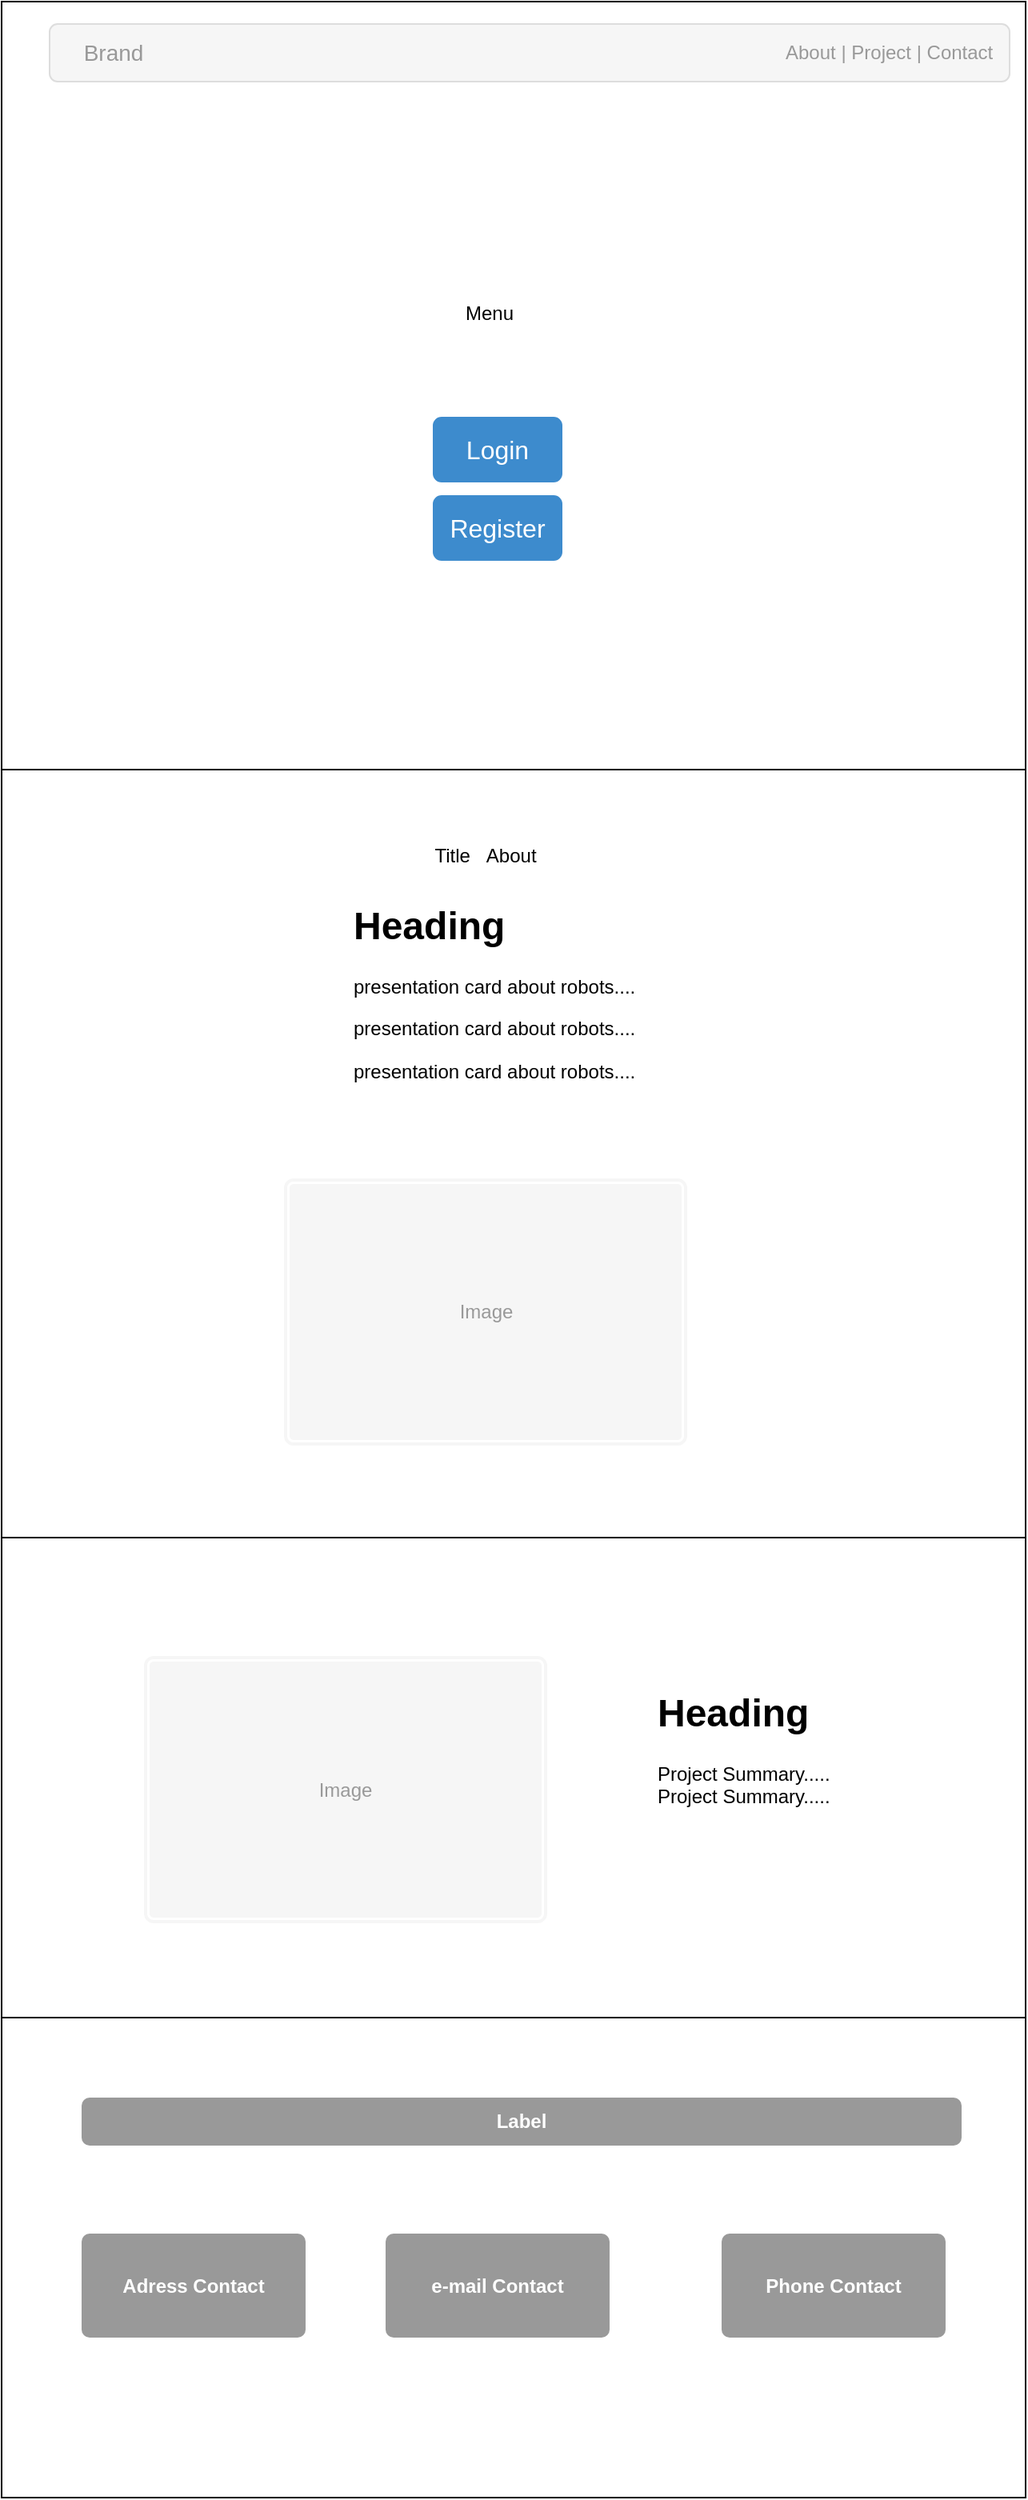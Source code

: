 <mxfile version="11.1.4" type="device"><diagram id="11BzM7WDpM3UscHTr1-S" name="Page-1"><mxGraphModel dx="868" dy="452" grid="1" gridSize="10" guides="1" tooltips="1" connect="1" arrows="1" fold="1" page="1" pageScale="1" pageWidth="827" pageHeight="1169" math="0" shadow="0"><root><mxCell id="0"/><mxCell id="1" parent="0"/><mxCell id="-e9iV_fZwkpKwQ7ADRdr-5" value="" style="rounded=0;whiteSpace=wrap;html=1;" vertex="1" parent="1"><mxGeometry x="120" y="40" width="640" height="480" as="geometry"/></mxCell><mxCell id="-e9iV_fZwkpKwQ7ADRdr-11" value="" style="html=1;shadow=0;dashed=0;shape=mxgraph.bootstrap.rrect;rSize=5;fillColor=#f6f6f6;strokeColor=#dddddd;whiteSpace=wrap;" vertex="1" parent="1"><mxGeometry x="150" y="54" width="600" height="36" as="geometry"/></mxCell><mxCell id="-e9iV_fZwkpKwQ7ADRdr-12" value="Brand" style="html=1;shadow=0;dashed=0;shape=mxgraph.bootstrap.anchor;fontColor=#999999;fontSize=14;whiteSpace=wrap;resizeHeight=1;" vertex="1" parent="-e9iV_fZwkpKwQ7ADRdr-11"><mxGeometry width="80" height="36" relative="1" as="geometry"/></mxCell><mxCell id="-e9iV_fZwkpKwQ7ADRdr-13" value="About | Project | Contact" style="html=1;shadow=0;dashed=0;shape=mxgraph.bootstrap.rect;strokeColor=none;fillColor=none;fontColor=#999999;align=left;spacingLeft=10;whiteSpace=wrap;resizeHeight=1;" vertex="1" parent="-e9iV_fZwkpKwQ7ADRdr-11"><mxGeometry width="150" height="36" relative="1" as="geometry"><mxPoint x="448" as="offset"/></mxGeometry></mxCell><mxCell id="-e9iV_fZwkpKwQ7ADRdr-17" value="Menu" style="text;html=1;strokeColor=none;fillColor=none;align=center;verticalAlign=middle;whiteSpace=wrap;rounded=0;" vertex="1" parent="1"><mxGeometry x="340" y="210" width="170" height="50" as="geometry"/></mxCell><mxCell id="-e9iV_fZwkpKwQ7ADRdr-18" value="Login" style="html=1;shadow=0;dashed=0;shape=mxgraph.bootstrap.rrect;rSize=5;fillColor=#3D8BCD;align=center;strokeColor=#3D8BCD;fontColor=#ffffff;fontSize=16;whiteSpace=wrap;" vertex="1" parent="1"><mxGeometry x="390" y="300" width="80" height="40" as="geometry"/></mxCell><mxCell id="-e9iV_fZwkpKwQ7ADRdr-19" value="Register" style="html=1;shadow=0;dashed=0;shape=mxgraph.bootstrap.rrect;rSize=5;fillColor=#3D8BCD;align=center;strokeColor=#3D8BCD;fontColor=#ffffff;fontSize=16;whiteSpace=wrap;" vertex="1" parent="1"><mxGeometry x="390" y="349" width="80" height="40" as="geometry"/></mxCell><mxCell id="-e9iV_fZwkpKwQ7ADRdr-20" value="" style="rounded=0;whiteSpace=wrap;html=1;" vertex="1" parent="1"><mxGeometry x="120" y="520" width="640" height="480" as="geometry"/></mxCell><mxCell id="-e9iV_fZwkpKwQ7ADRdr-21" value="Title&amp;nbsp; &amp;nbsp;About" style="text;html=1;strokeColor=none;fillColor=none;align=center;verticalAlign=middle;whiteSpace=wrap;rounded=0;" vertex="1" parent="1"><mxGeometry x="375" y="550" width="95" height="48" as="geometry"/></mxCell><mxCell id="-e9iV_fZwkpKwQ7ADRdr-23" value="&lt;h1&gt;Heading&lt;/h1&gt;&lt;p&gt;presentation card about robots....&lt;/p&gt;&lt;p&gt;presentation card about robots....&lt;br&gt;&lt;/p&gt;&lt;p&gt;presentation card about robots....&lt;br&gt;&lt;/p&gt;" style="text;html=1;strokeColor=none;fillColor=none;spacing=5;spacingTop=-20;whiteSpace=wrap;overflow=hidden;rounded=0;" vertex="1" parent="1"><mxGeometry x="335" y="598" width="190" height="120" as="geometry"/></mxCell><mxCell id="-e9iV_fZwkpKwQ7ADRdr-25" value="" style="rounded=0;whiteSpace=wrap;html=1;" vertex="1" parent="1"><mxGeometry x="120" y="1000" width="640" height="300" as="geometry"/></mxCell><mxCell id="-e9iV_fZwkpKwQ7ADRdr-26" value="&lt;h1&gt;Heading&lt;/h1&gt;Project Summary.....&lt;br&gt;Project&amp;nbsp;&lt;span&gt;Summary.....&lt;/span&gt;" style="text;html=1;strokeColor=none;fillColor=none;spacing=5;spacingTop=-20;whiteSpace=wrap;overflow=hidden;rounded=0;" vertex="1" parent="1"><mxGeometry x="525" y="1090" width="190" height="120" as="geometry"/></mxCell><mxCell id="-e9iV_fZwkpKwQ7ADRdr-28" value="" style="rounded=0;whiteSpace=wrap;html=1;" vertex="1" parent="1"><mxGeometry x="120" y="1300" width="640" height="300" as="geometry"/></mxCell><mxCell id="-e9iV_fZwkpKwQ7ADRdr-33" value="Image" style="html=1;shadow=0;dashed=0;shape=mxgraph.bootstrap.image;align=center;rSize=5;strokeColor=#f6f6f6;fillColor=#f6f6f6;fontColor=#999999;strokeWidth=2;whiteSpace=wrap;" vertex="1" parent="1"><mxGeometry x="210" y="1075" width="250" height="165" as="geometry"/></mxCell><mxCell id="-e9iV_fZwkpKwQ7ADRdr-34" value="Image" style="html=1;shadow=0;dashed=0;shape=mxgraph.bootstrap.image;align=center;rSize=5;strokeColor=#f6f6f6;fillColor=#f6f6f6;fontColor=#999999;strokeWidth=2;whiteSpace=wrap;" vertex="1" parent="1"><mxGeometry x="297.5" y="776.5" width="250" height="165" as="geometry"/></mxCell><mxCell id="-e9iV_fZwkpKwQ7ADRdr-35" value="Label" style="html=1;shadow=0;dashed=0;shape=mxgraph.bootstrap.rrect;align=center;rSize=5;strokeColor=none;fillColor=#999999;fontColor=#ffffff;fontStyle=1;whiteSpace=wrap;" vertex="1" parent="1"><mxGeometry x="170" y="1350" width="550" height="30" as="geometry"/></mxCell><mxCell id="-e9iV_fZwkpKwQ7ADRdr-36" value="Adress Contact" style="html=1;shadow=0;dashed=0;shape=mxgraph.bootstrap.rrect;align=center;rSize=5;strokeColor=none;fillColor=#999999;fontColor=#ffffff;fontStyle=1;whiteSpace=wrap;" vertex="1" parent="1"><mxGeometry x="170" y="1435" width="140" height="65" as="geometry"/></mxCell><mxCell id="-e9iV_fZwkpKwQ7ADRdr-37" value="e-mail Contact" style="html=1;shadow=0;dashed=0;shape=mxgraph.bootstrap.rrect;align=center;rSize=5;strokeColor=none;fillColor=#999999;fontColor=#ffffff;fontStyle=1;whiteSpace=wrap;" vertex="1" parent="1"><mxGeometry x="360" y="1435" width="140" height="65" as="geometry"/></mxCell><mxCell id="-e9iV_fZwkpKwQ7ADRdr-38" value="Phone Contact" style="html=1;shadow=0;dashed=0;shape=mxgraph.bootstrap.rrect;align=center;rSize=5;strokeColor=none;fillColor=#999999;fontColor=#ffffff;fontStyle=1;whiteSpace=wrap;" vertex="1" parent="1"><mxGeometry x="570" y="1435" width="140" height="65" as="geometry"/></mxCell></root></mxGraphModel></diagram></mxfile>